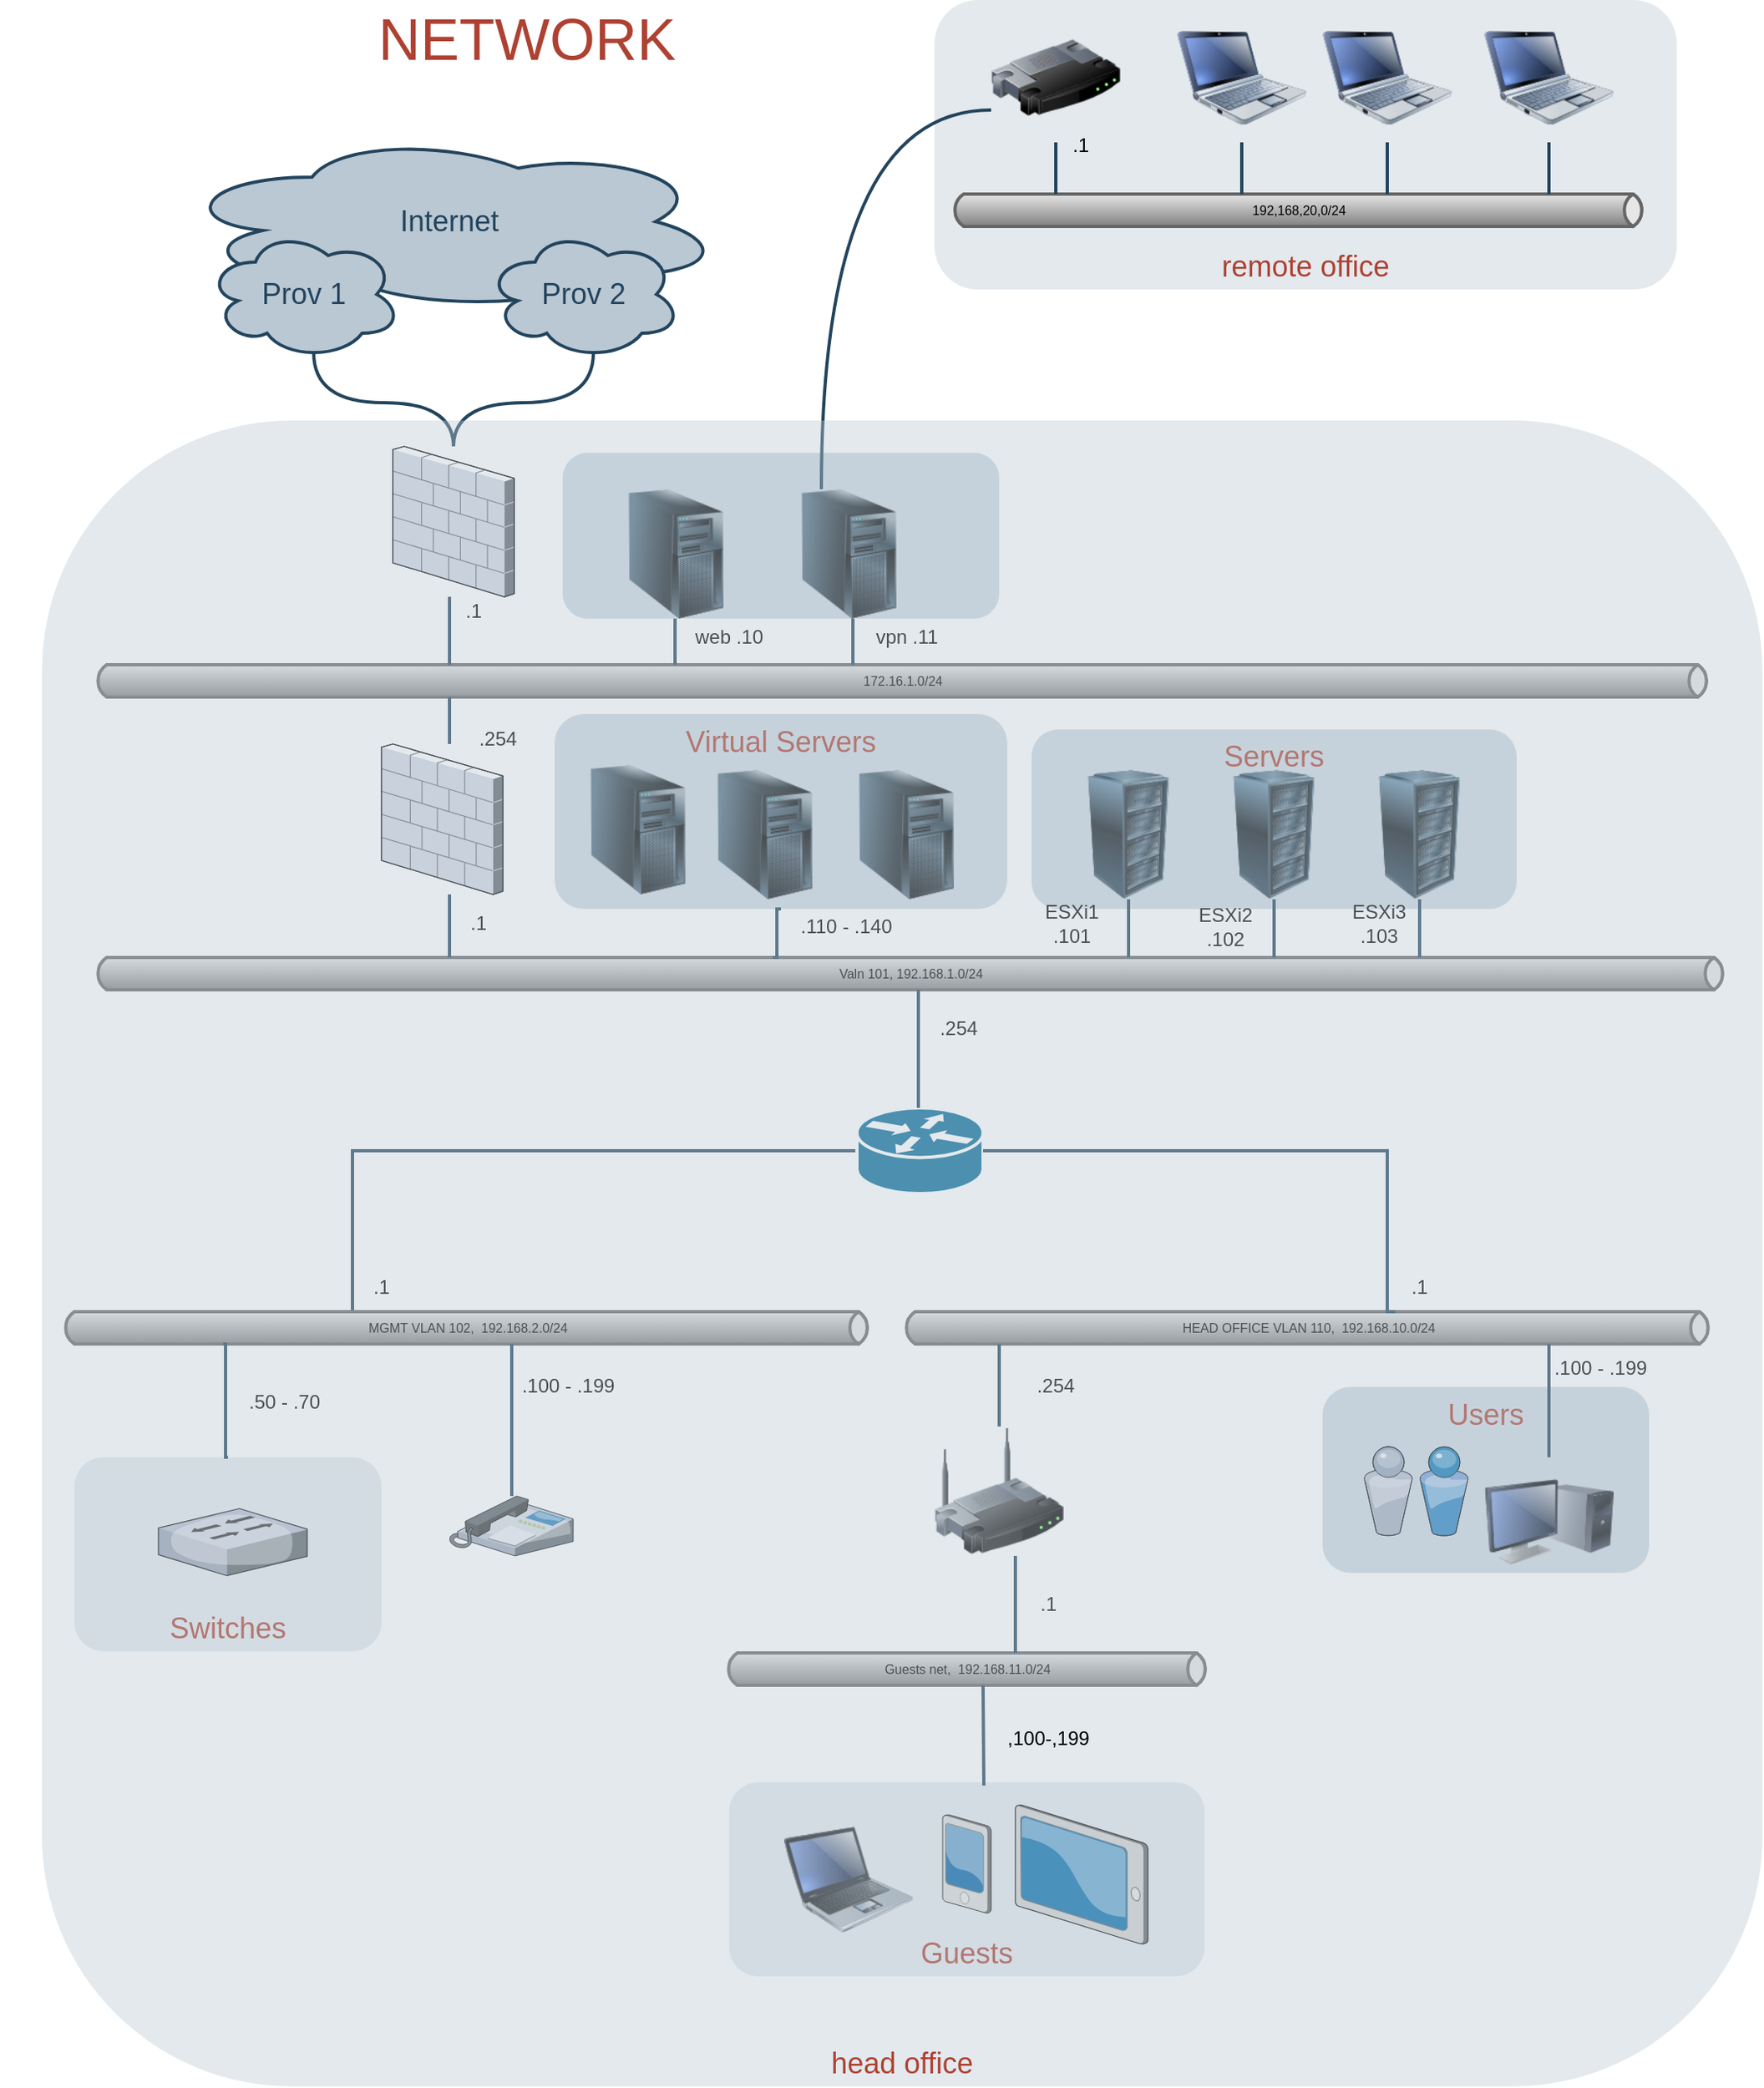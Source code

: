 <mxfile version="20.8.20" type="github">
  <diagram id="a45cf8ec-cd66-6f27-3ac3-be6e809c9e4a" name="Page-1">
    <mxGraphModel dx="2694" dy="1290" grid="1" gridSize="10" guides="1" tooltips="1" connect="1" arrows="1" fold="1" page="1" pageScale="1" pageWidth="827" pageHeight="1169" background="none" math="0" shadow="0">
      <root>
        <mxCell id="0" />
        <mxCell id="1" parent="0" />
        <mxCell id="6" value="&lt;span style=&quot;line-height: 17.182px&quot;&gt;Users&lt;/span&gt;" style="rounded=1;whiteSpace=wrap;html=1;shadow=0;strokeColor=none;fillColor=#BAC8D3;gradientColor=none;fontSize=18;fontColor=#AE4132;verticalAlign=top;fontStyle=0;opacity=70;strokeWidth=3;" parent="1" vertex="1">
          <mxGeometry x="850" y="897.5" width="202" height="115" as="geometry" />
        </mxCell>
        <mxCell id="7" value="" style="rounded=1;whiteSpace=wrap;html=1;shadow=0;strokeColor=none;fillColor=#BAC8D3;gradientColor=none;fontSize=18;fontColor=#AE4132;verticalAlign=top;fontStyle=0;opacity=70;strokeWidth=3;" parent="1" vertex="1">
          <mxGeometry x="380" y="320" width="270" height="102.5" as="geometry" />
        </mxCell>
        <mxCell id="8" value="Virtual Servers" style="rounded=1;whiteSpace=wrap;html=1;shadow=0;strokeColor=none;fillColor=#BAC8D3;gradientColor=none;fontSize=18;fontColor=#AE4132;verticalAlign=top;fontStyle=0;opacity=70;strokeWidth=3;" parent="1" vertex="1">
          <mxGeometry x="375" y="481.5" width="280" height="120.5" as="geometry" />
        </mxCell>
        <mxCell id="9" value="&lt;span style=&quot;line-height: 17.182px&quot;&gt;Servers&lt;/span&gt;" style="rounded=1;whiteSpace=wrap;html=1;shadow=0;strokeColor=none;fillColor=#BAC8D3;gradientColor=none;fontSize=18;fontColor=#AE4132;verticalAlign=top;opacity=70;fontStyle=0;strokeWidth=3;" parent="1" vertex="1">
          <mxGeometry x="670" y="491" width="300" height="111" as="geometry" />
        </mxCell>
        <mxCell id="11" value="remote office" style="rounded=1;whiteSpace=wrap;html=1;shadow=0;strokeColor=none;fillColor=#BAC8D3;gradientColor=none;fontSize=18;fontColor=#AE4132;fontStyle=0;verticalAlign=bottom;opacity=40;strokeWidth=3;" parent="1" vertex="1">
          <mxGeometry x="610" y="40" width="459" height="179" as="geometry" />
        </mxCell>
        <mxCell id="13" value="Guests" style="rounded=1;whiteSpace=wrap;html=1;shadow=0;strokeColor=none;fillColor=#BAC8D3;gradientColor=none;fontSize=18;fontColor=#AE4132;verticalAlign=bottom;fontStyle=0;opacity=40;strokeWidth=3;" parent="1" vertex="1">
          <mxGeometry x="483" y="1142" width="294" height="120" as="geometry" />
        </mxCell>
        <mxCell id="20" value="172.16.1.0/24" style="strokeWidth=2;strokeColor=#666666;dashed=0;align=center;html=1;fontSize=8;shape=mxgraph.eip.messageChannel;shadow=0;fillColor=#FFFFFF;gradientColor=none;fontColor=#000000;fontStyle=0" parent="1" vertex="1">
          <mxGeometry x="90" y="451" width="1000" height="20" as="geometry" />
        </mxCell>
        <mxCell id="21" value="" style="edgeStyle=elbowEdgeStyle;strokeWidth=2;rounded=0;endArrow=none;startArrow=none;startSize=10;endSize=10;dashed=0;html=1;strokeColor=#23445D;fontSize=18;fontColor=#F08705;startFill=0;endFill=0;fontStyle=0;entryX=0;entryY=0;entryDx=220;entryDy=0;entryPerimeter=0;" parent="1" source="LmV-Yt6yOkFwm3t2bKWG-174" target="20" edge="1">
          <mxGeometry relative="1" as="geometry">
            <mxPoint x="310" y="399" as="sourcePoint" />
            <mxPoint x="313" y="462" as="targetPoint" />
          </mxGeometry>
        </mxCell>
        <mxCell id="LmV-Yt6yOkFwm3t2bKWG-214" value="" style="edgeStyle=orthogonalEdgeStyle;rounded=0;orthogonalLoop=1;jettySize=auto;html=1;fontColor=#000000;" parent="1" edge="1">
          <mxGeometry relative="1" as="geometry">
            <mxPoint x="755" y="683" as="targetPoint" />
          </mxGeometry>
        </mxCell>
        <mxCell id="47" value="&lt;font color=&quot;#000000&quot;&gt;Valn 101, 192.168.1.0/24&lt;/font&gt;" style="strokeWidth=2;strokeColor=#666666;dashed=0;align=center;html=1;fontSize=8;shape=mxgraph.eip.messageChannel;shadow=0;fillColor=#FFFFFF;gradientColor=none;fontColor=#F08705;fontStyle=0" parent="1" vertex="1">
          <mxGeometry x="90" y="632" width="1010" height="20" as="geometry" />
        </mxCell>
        <mxCell id="48" value="&lt;font color=&quot;#000000&quot;&gt;HEAD OFFICE VLAN 110,&amp;nbsp; 192.168.10.0/24&lt;/font&gt;" style="strokeWidth=2;strokeColor=#666666;dashed=0;align=center;html=1;fontSize=8;shape=mxgraph.eip.messageChannel;shadow=0;fillColor=#FFFFFF;gradientColor=none;fontColor=#F08705;fontStyle=0" parent="1" vertex="1">
          <mxGeometry x="590" y="851" width="501" height="20" as="geometry" />
        </mxCell>
        <mxCell id="54" value="" style="image;html=1;image=img/lib/clip_art/computers/Monitor_Tower_128x128.png;shadow=0;strokeColor=#000000;fillColor=#FFFFFF;gradientColor=none;fontSize=18;fontColor=#F08705;fontStyle=0" parent="1" vertex="1">
          <mxGeometry x="950" y="941" width="80" height="80" as="geometry" />
        </mxCell>
        <mxCell id="55" value="" style="image;html=1;image=img/lib/clip_art/networking/Wireless_Router_128x128.png;shadow=0;strokeColor=#000000;fillColor=#FFFFFF;gradientColor=none;fontSize=18;fontColor=#F08705;fontStyle=0" parent="1" vertex="1">
          <mxGeometry x="610" y="922" width="80" height="80" as="geometry" />
        </mxCell>
        <mxCell id="71" value="" style="image;html=1;image=img/lib/clip_art/computers/Netbook_128x128.png;shadow=0;strokeColor=#000000;fillColor=#FFFFFF;gradientColor=none;fontSize=18;fontColor=#F08705;fontStyle=0" parent="1" vertex="1">
          <mxGeometry x="760" y="48" width="80" height="80" as="geometry" />
        </mxCell>
        <mxCell id="72" value="" style="image;html=1;image=img/lib/clip_art/computers/Netbook_128x128.png;shadow=0;strokeColor=#000000;fillColor=#FFFFFF;gradientColor=none;fontSize=18;fontColor=#F08705;fontStyle=0" parent="1" vertex="1">
          <mxGeometry x="850" y="48" width="80" height="80" as="geometry" />
        </mxCell>
        <mxCell id="73" value="" style="image;html=1;image=img/lib/clip_art/computers/Netbook_128x128.png;shadow=0;strokeColor=#000000;fillColor=#FFFFFF;gradientColor=none;fontSize=18;fontColor=#F08705;fontStyle=0" parent="1" vertex="1">
          <mxGeometry x="950" y="48" width="80" height="80" as="geometry" />
        </mxCell>
        <mxCell id="74" value="&lt;font color=&quot;#000000&quot;&gt;192,168,20,0/24&lt;/font&gt;" style="strokeWidth=2;strokeColor=#666666;dashed=0;align=center;html=1;fontSize=8;shape=mxgraph.eip.messageChannel;shadow=0;fillColor=#FFFFFF;gradientColor=none;fontColor=#F08705;fontStyle=0" parent="1" vertex="1">
          <mxGeometry x="620" y="160" width="430" height="20" as="geometry" />
        </mxCell>
        <mxCell id="LmV-Yt6yOkFwm3t2bKWG-196" value="" style="edgeStyle=orthogonalEdgeStyle;rounded=0;orthogonalLoop=1;jettySize=auto;html=1;fontColor=#000000;" parent="1" edge="1">
          <mxGeometry relative="1" as="geometry">
            <mxPoint x="418" y="449" as="targetPoint" />
          </mxGeometry>
        </mxCell>
        <mxCell id="104" value="" style="edgeStyle=elbowEdgeStyle;strokeWidth=2;rounded=0;endArrow=none;startArrow=none;startSize=10;endSize=10;dashed=0;html=1;strokeColor=#23445D;fontSize=18;fontColor=#F08705;startFill=0;endFill=0;fontStyle=0" parent="1" source="LmV-Yt6yOkFwm3t2bKWG-207" target="47" edge="1">
          <mxGeometry relative="1" as="geometry">
            <mxPoint x="730" y="591" as="sourcePoint" />
            <mxPoint x="555" y="876" as="targetPoint" />
          </mxGeometry>
        </mxCell>
        <mxCell id="105" value="" style="edgeStyle=elbowEdgeStyle;strokeWidth=2;rounded=0;endArrow=none;startArrow=none;startSize=10;endSize=10;dashed=0;html=1;strokeColor=#23445D;fontSize=18;fontColor=#F08705;startFill=0;endFill=0;fontStyle=0" parent="1" source="LmV-Yt6yOkFwm3t2bKWG-208" target="47" edge="1">
          <mxGeometry relative="1" as="geometry">
            <mxPoint x="820" y="591" as="sourcePoint" />
            <mxPoint x="740" y="631" as="targetPoint" />
          </mxGeometry>
        </mxCell>
        <mxCell id="106" value="" style="edgeStyle=elbowEdgeStyle;strokeWidth=2;rounded=0;endArrow=none;startArrow=none;startSize=10;endSize=10;dashed=0;html=1;strokeColor=#23445D;fontSize=18;fontColor=#F08705;startFill=0;endFill=0;fontStyle=0" parent="1" source="LmV-Yt6yOkFwm3t2bKWG-209" target="47" edge="1">
          <mxGeometry relative="1" as="geometry">
            <mxPoint x="920" y="591" as="sourcePoint" />
            <mxPoint x="750" y="641" as="targetPoint" />
          </mxGeometry>
        </mxCell>
        <mxCell id="111" value="" style="image;html=1;image=img/lib/clip_art/computers/Laptop_128x128.png;shadow=0;strokeColor=#000000;fillColor=#FFFFFF;gradientColor=none;fontSize=18;fontColor=#F08705;fontStyle=0" parent="1" vertex="1">
          <mxGeometry x="517" y="1162" width="80" height="80" as="geometry" />
        </mxCell>
        <mxCell id="116" style="edgeStyle=orthogonalEdgeStyle;rounded=0;html=1;startArrow=none;startFill=0;endArrow=none;endFill=0;fontSize=18;fontColor=#F08705;strokeColor=#23445D;strokeWidth=2;curved=1;fontStyle=0;entryX=0.55;entryY=0.95;entryDx=0;entryDy=0;entryPerimeter=0;" parent="1" source="LmV-Yt6yOkFwm3t2bKWG-174" target="LmV-Yt6yOkFwm3t2bKWG-177" edge="1">
          <mxGeometry relative="1" as="geometry" />
        </mxCell>
        <mxCell id="121" value="" style="edgeStyle=elbowEdgeStyle;strokeWidth=2;rounded=0;endArrow=none;startArrow=none;startSize=10;endSize=10;dashed=0;html=1;strokeColor=#23445D;fontSize=18;fontColor=#F08705;startFill=0;endFill=0;fontStyle=0" parent="1" source="48" target="54" edge="1">
          <mxGeometry relative="1" as="geometry">
            <mxPoint x="421.476" y="881" as="sourcePoint" />
            <mxPoint x="421.476" y="946.476" as="targetPoint" />
          </mxGeometry>
        </mxCell>
        <mxCell id="131" value="" style="image;html=1;image=img/lib/clip_art/networking/Router_128x128.png;shadow=0;strokeColor=#000000;fillColor=#FFFFFF;gradientColor=none;fontSize=18;fontColor=#F08705;fontStyle=0" parent="1" vertex="1">
          <mxGeometry x="645" y="48" width="80" height="80" as="geometry" />
        </mxCell>
        <mxCell id="138" value="" style="edgeStyle=elbowEdgeStyle;strokeWidth=2;rounded=0;endArrow=none;startArrow=none;startSize=10;endSize=10;dashed=0;html=1;strokeColor=#23445D;fontSize=18;fontColor=#F08705;startFill=0;endFill=0;fontStyle=0" parent="1" source="71" target="74" edge="1">
          <mxGeometry relative="1" as="geometry">
            <mxPoint x="699.587" y="-16.033" as="sourcePoint" />
            <mxPoint x="699.587" y="27.769" as="targetPoint" />
          </mxGeometry>
        </mxCell>
        <mxCell id="139" value="" style="edgeStyle=elbowEdgeStyle;strokeWidth=2;rounded=0;endArrow=none;startArrow=none;startSize=10;endSize=10;dashed=0;html=1;strokeColor=#23445D;fontSize=18;fontColor=#F08705;startFill=0;endFill=0;fontStyle=0" parent="1" source="72" target="74" edge="1">
          <mxGeometry relative="1" as="geometry">
            <mxPoint x="709.587" y="-6.033" as="sourcePoint" />
            <mxPoint x="709.587" y="37.769" as="targetPoint" />
          </mxGeometry>
        </mxCell>
        <mxCell id="140" value="" style="edgeStyle=elbowEdgeStyle;strokeWidth=2;rounded=0;endArrow=none;startArrow=none;startSize=10;endSize=10;dashed=0;html=1;strokeColor=#23445D;fontSize=18;fontColor=#F08705;startFill=0;endFill=0;fontStyle=0" parent="1" source="73" target="74" edge="1">
          <mxGeometry relative="1" as="geometry">
            <mxPoint x="719.587" y="3.967" as="sourcePoint" />
            <mxPoint x="719.587" y="47.769" as="targetPoint" />
          </mxGeometry>
        </mxCell>
        <mxCell id="141" value="" style="edgeStyle=elbowEdgeStyle;strokeWidth=2;rounded=0;endArrow=none;startArrow=none;startSize=10;endSize=10;dashed=0;html=1;strokeColor=#23445D;fontSize=18;fontColor=#F08705;startFill=0;endFill=0;fontStyle=0" parent="1" source="131" target="74" edge="1">
          <mxGeometry relative="1" as="geometry">
            <mxPoint x="729.587" y="13.967" as="sourcePoint" />
            <mxPoint x="729.587" y="57.769" as="targetPoint" />
          </mxGeometry>
        </mxCell>
        <mxCell id="153" value="" style="edgeStyle=elbowEdgeStyle;strokeWidth=2;rounded=0;endArrow=none;startArrow=none;startSize=10;endSize=10;dashed=0;html=1;strokeColor=#23445D;fontSize=18;fontColor=#F08705;startFill=0;endFill=0;fontStyle=0;exitX=0;exitY=0.5;exitDx=0;exitDy=0;exitPerimeter=0;entryX=0;entryY=0;entryDx=180;entryDy=0;entryPerimeter=0;" parent="1" source="LmV-Yt6yOkFwm3t2bKWG-206" target="LmV-Yt6yOkFwm3t2bKWG-227" edge="1">
          <mxGeometry relative="1" as="geometry">
            <mxPoint x="160" y="812" as="sourcePoint" />
            <mxPoint x="260.488" y="825.878" as="targetPoint" />
            <Array as="points">
              <mxPoint x="250" y="812" />
            </Array>
          </mxGeometry>
        </mxCell>
        <mxCell id="168" value="NETWORK" style="text;html=1;strokeColor=none;fillColor=none;align=center;verticalAlign=middle;whiteSpace=wrap;overflow=hidden;shadow=0;fontSize=36;fontColor=#AE4132;fontStyle=0" parent="1" vertex="1">
          <mxGeometry x="40" y="40" width="636" height="45" as="geometry" />
        </mxCell>
        <mxCell id="171" style="edgeStyle=orthogonalEdgeStyle;rounded=0;jumpStyle=none;html=1;exitX=0;exitY=0.5;entryX=0;entryY=0.5;shadow=0;labelBackgroundColor=none;startArrow=none;startFill=0;endArrow=classic;endFill=1;endSize=6;jettySize=auto;orthogonalLoop=1;strokeColor=#23445D;strokeWidth=2;fillColor=#F08705;fontFamily=Helvetica;fontSize=14;fontColor=#F08705;align=left;fontStyle=0" parent="1" source="168" target="168" edge="1">
          <mxGeometry relative="1" as="geometry" />
        </mxCell>
        <mxCell id="172" style="edgeStyle=orthogonalEdgeStyle;rounded=0;jumpStyle=none;html=1;exitX=0.75;exitY=0;entryX=0.75;entryY=0;shadow=0;labelBackgroundColor=none;startArrow=none;startFill=0;endArrow=classic;endFill=1;endSize=6;jettySize=auto;orthogonalLoop=1;strokeColor=#23445D;strokeWidth=2;fillColor=#F08705;fontFamily=Helvetica;fontSize=14;fontColor=#FFFFFF;align=left;fontStyle=0" parent="1" edge="1">
          <mxGeometry relative="1" as="geometry">
            <mxPoint x="590" y="257" as="sourcePoint" />
            <mxPoint x="590" y="257" as="targetPoint" />
          </mxGeometry>
        </mxCell>
        <mxCell id="LmV-Yt6yOkFwm3t2bKWG-174" value="" style="verticalLabelPosition=bottom;sketch=0;aspect=fixed;html=1;verticalAlign=top;strokeColor=none;align=center;outlineConnect=0;shape=mxgraph.citrix.firewall;fontColor=#000000;" parent="1" vertex="1">
          <mxGeometry x="275" y="316" width="75" height="93" as="geometry" />
        </mxCell>
        <mxCell id="LmV-Yt6yOkFwm3t2bKWG-175" value="Internet" style="ellipse;shape=cloud;whiteSpace=wrap;html=1;shadow=0;strokeColor=#23445D;fillColor=#BAC8D3;gradientColor=none;fontSize=18;fontColor=#23445D;gradientDirection=north;fontStyle=0;strokeWidth=2;" parent="1" vertex="1">
          <mxGeometry x="140" y="122" width="340" height="110" as="geometry" />
        </mxCell>
        <mxCell id="LmV-Yt6yOkFwm3t2bKWG-177" value="Prov 1" style="ellipse;shape=cloud;whiteSpace=wrap;html=1;shadow=0;strokeColor=#23445D;fillColor=#BAC8D3;gradientColor=none;fontSize=18;fontColor=#23445D;fontStyle=0;gradientDirection=north;strokeWidth=2;" parent="1" vertex="1">
          <mxGeometry x="160" y="182" width="120" height="80" as="geometry" />
        </mxCell>
        <mxCell id="LmV-Yt6yOkFwm3t2bKWG-178" value="Prov 2" style="ellipse;shape=cloud;whiteSpace=wrap;html=1;shadow=0;strokeColor=#23445D;fillColor=#BAC8D3;gradientColor=none;fontSize=18;fontColor=#23445D;fontStyle=0;gradientDirection=north;strokeWidth=2;" parent="1" vertex="1">
          <mxGeometry x="333" y="182" width="120" height="80" as="geometry" />
        </mxCell>
        <mxCell id="LmV-Yt6yOkFwm3t2bKWG-180" style="edgeStyle=orthogonalEdgeStyle;rounded=0;html=1;startArrow=none;startFill=0;endArrow=none;endFill=0;fontSize=18;fontColor=#F08705;strokeColor=#23445D;strokeWidth=2;curved=1;fontStyle=0;entryX=0.55;entryY=0.95;entryDx=0;entryDy=0;entryPerimeter=0;" parent="1" source="LmV-Yt6yOkFwm3t2bKWG-174" target="LmV-Yt6yOkFwm3t2bKWG-178" edge="1">
          <mxGeometry relative="1" as="geometry">
            <mxPoint x="323" y="326" as="sourcePoint" />
            <mxPoint x="236" y="268" as="targetPoint" />
          </mxGeometry>
        </mxCell>
        <mxCell id="LmV-Yt6yOkFwm3t2bKWG-185" value="" style="edgeStyle=elbowEdgeStyle;strokeWidth=2;rounded=0;endArrow=none;startArrow=none;startSize=10;endSize=10;dashed=0;html=1;strokeColor=#23445D;fontSize=18;fontColor=#F08705;startFill=0;endFill=0;fontStyle=0" parent="1" source="LmV-Yt6yOkFwm3t2bKWG-193" edge="1">
          <mxGeometry relative="1" as="geometry">
            <mxPoint x="449.5" y="399" as="sourcePoint" />
            <mxPoint x="449.5" y="451" as="targetPoint" />
          </mxGeometry>
        </mxCell>
        <mxCell id="LmV-Yt6yOkFwm3t2bKWG-186" value="" style="edgeStyle=elbowEdgeStyle;strokeWidth=2;rounded=0;endArrow=none;startArrow=none;startSize=10;endSize=10;dashed=0;html=1;strokeColor=#23445D;fontSize=18;fontColor=#F08705;startFill=0;endFill=0;fontStyle=0" parent="1" source="LmV-Yt6yOkFwm3t2bKWG-194" edge="1">
          <mxGeometry relative="1" as="geometry">
            <mxPoint x="559.5" y="399" as="sourcePoint" />
            <mxPoint x="559.5" y="451" as="targetPoint" />
          </mxGeometry>
        </mxCell>
        <mxCell id="LmV-Yt6yOkFwm3t2bKWG-189" value=".1" style="text;html=1;strokeColor=none;fillColor=none;align=center;verticalAlign=middle;whiteSpace=wrap;rounded=0;fontColor=#000000;" parent="1" vertex="1">
          <mxGeometry x="294.5" y="402.5" width="60" height="30" as="geometry" />
        </mxCell>
        <mxCell id="LmV-Yt6yOkFwm3t2bKWG-190" value="web .10" style="text;html=1;strokeColor=none;fillColor=none;align=center;verticalAlign=middle;whiteSpace=wrap;rounded=0;fontColor=#000000;" parent="1" vertex="1">
          <mxGeometry x="453" y="419" width="60" height="30" as="geometry" />
        </mxCell>
        <mxCell id="LmV-Yt6yOkFwm3t2bKWG-191" value="vpn .11" style="text;html=1;strokeColor=none;fillColor=none;align=center;verticalAlign=middle;whiteSpace=wrap;rounded=0;fontColor=#000000;" parent="1" vertex="1">
          <mxGeometry x="562.5" y="419" width="60" height="30" as="geometry" />
        </mxCell>
        <mxCell id="LmV-Yt6yOkFwm3t2bKWG-193" value="" style="image;html=1;image=img/lib/clip_art/computers/Server_Tower_128x128.png;shadow=0;strokeColor=#000000;fillColor=#FFFFFF;gradientColor=none;fontSize=18;fontColor=#F08705;fontStyle=0" parent="1" vertex="1">
          <mxGeometry x="410" y="342.5" width="80" height="80" as="geometry" />
        </mxCell>
        <mxCell id="LmV-Yt6yOkFwm3t2bKWG-194" value="" style="image;html=1;image=img/lib/clip_art/computers/Server_Tower_128x128.png;shadow=0;strokeColor=#000000;fillColor=#FFFFFF;gradientColor=none;fontSize=18;fontColor=#F08705;fontStyle=0" parent="1" vertex="1">
          <mxGeometry x="517" y="342.5" width="80" height="80" as="geometry" />
        </mxCell>
        <mxCell id="LmV-Yt6yOkFwm3t2bKWG-197" value="" style="verticalLabelPosition=bottom;sketch=0;aspect=fixed;html=1;verticalAlign=top;strokeColor=none;align=center;outlineConnect=0;shape=mxgraph.citrix.firewall;fontColor=#000000;" parent="1" vertex="1">
          <mxGeometry x="268" y="500" width="75" height="93" as="geometry" />
        </mxCell>
        <mxCell id="LmV-Yt6yOkFwm3t2bKWG-198" value="" style="edgeStyle=elbowEdgeStyle;strokeWidth=2;rounded=0;endArrow=none;startArrow=none;startSize=10;endSize=10;dashed=0;html=1;strokeColor=#23445D;fontSize=18;fontColor=#F08705;startFill=0;endFill=0;fontStyle=0;exitX=0;exitY=1;exitDx=220;exitDy=0;exitPerimeter=0;" parent="1" source="20" target="LmV-Yt6yOkFwm3t2bKWG-197" edge="1">
          <mxGeometry relative="1" as="geometry">
            <mxPoint x="307" y="470" as="sourcePoint" />
            <mxPoint x="307" y="522" as="targetPoint" />
          </mxGeometry>
        </mxCell>
        <mxCell id="LmV-Yt6yOkFwm3t2bKWG-199" value=".254" style="text;html=1;strokeColor=none;fillColor=none;align=center;verticalAlign=middle;whiteSpace=wrap;rounded=0;fontColor=#000000;" parent="1" vertex="1">
          <mxGeometry x="310" y="481.5" width="60" height="30" as="geometry" />
        </mxCell>
        <mxCell id="LmV-Yt6yOkFwm3t2bKWG-203" value="ESXi1 .101" style="text;html=1;strokeColor=none;fillColor=none;align=center;verticalAlign=middle;whiteSpace=wrap;rounded=0;fontColor=#000000;" parent="1" vertex="1">
          <mxGeometry x="665" y="596" width="60" height="30" as="geometry" />
        </mxCell>
        <mxCell id="LmV-Yt6yOkFwm3t2bKWG-204" value="ESXi2 .102" style="text;html=1;strokeColor=none;fillColor=none;align=center;verticalAlign=middle;whiteSpace=wrap;rounded=0;fontColor=#000000;" parent="1" vertex="1">
          <mxGeometry x="760" y="597.5" width="60" height="30" as="geometry" />
        </mxCell>
        <mxCell id="LmV-Yt6yOkFwm3t2bKWG-205" value="ESXi3 .103" style="text;html=1;strokeColor=none;fillColor=none;align=center;verticalAlign=middle;whiteSpace=wrap;rounded=0;fontColor=#000000;" parent="1" vertex="1">
          <mxGeometry x="855" y="596" width="60" height="30" as="geometry" />
        </mxCell>
        <mxCell id="LmV-Yt6yOkFwm3t2bKWG-206" value="" style="shape=mxgraph.cisco.routers.router;sketch=0;html=1;pointerEvents=1;dashed=0;fillColor=#036897;strokeColor=#ffffff;strokeWidth=2;verticalLabelPosition=bottom;verticalAlign=top;align=center;outlineConnect=0;fontColor=#000000;" parent="1" vertex="1">
          <mxGeometry x="562" y="725" width="78" height="53" as="geometry" />
        </mxCell>
        <mxCell id="LmV-Yt6yOkFwm3t2bKWG-207" value="" style="image;html=1;image=img/lib/clip_art/computers/Server_Rack_128x128.png;shadow=0;strokeColor=#000000;fillColor=#FFFFFF;gradientColor=none;fontSize=18;fontColor=#F08705;fontStyle=0" parent="1" vertex="1">
          <mxGeometry x="690" y="516" width="80" height="80" as="geometry" />
        </mxCell>
        <mxCell id="LmV-Yt6yOkFwm3t2bKWG-208" value="" style="image;html=1;image=img/lib/clip_art/computers/Server_Rack_128x128.png;shadow=0;strokeColor=#000000;fillColor=#FFFFFF;gradientColor=none;fontSize=18;fontColor=#F08705;fontStyle=0" parent="1" vertex="1">
          <mxGeometry x="780" y="516" width="80" height="80" as="geometry" />
        </mxCell>
        <mxCell id="LmV-Yt6yOkFwm3t2bKWG-209" value="" style="image;html=1;image=img/lib/clip_art/computers/Server_Rack_128x128.png;shadow=0;strokeColor=#000000;fillColor=#FFFFFF;gradientColor=none;fontSize=18;fontColor=#F08705;fontStyle=0" parent="1" vertex="1">
          <mxGeometry x="870" y="516" width="80" height="80" as="geometry" />
        </mxCell>
        <mxCell id="LmV-Yt6yOkFwm3t2bKWG-210" value="" style="image;html=1;image=img/lib/clip_art/computers/Server_Tower_128x128.png;shadow=0;strokeColor=#000000;fillColor=#FFFFFF;gradientColor=none;fontSize=18;fontColor=#F08705;fontStyle=0" parent="1" vertex="1">
          <mxGeometry x="386.5" y="513" width="80" height="80" as="geometry" />
        </mxCell>
        <mxCell id="LmV-Yt6yOkFwm3t2bKWG-211" value="" style="image;html=1;image=img/lib/clip_art/computers/Server_Tower_128x128.png;shadow=0;strokeColor=#000000;fillColor=#FFFFFF;gradientColor=none;fontSize=18;fontColor=#F08705;fontStyle=0" parent="1" vertex="1">
          <mxGeometry x="465" y="516" width="80" height="80" as="geometry" />
        </mxCell>
        <mxCell id="LmV-Yt6yOkFwm3t2bKWG-212" value="" style="image;html=1;image=img/lib/clip_art/computers/Server_Tower_128x128.png;shadow=0;strokeColor=#000000;fillColor=#FFFFFF;gradientColor=none;fontSize=18;fontColor=#F08705;fontStyle=0" parent="1" vertex="1">
          <mxGeometry x="552.5" y="516" width="80" height="80" as="geometry" />
        </mxCell>
        <mxCell id="LmV-Yt6yOkFwm3t2bKWG-215" value="" style="edgeStyle=elbowEdgeStyle;strokeWidth=2;rounded=0;endArrow=none;startArrow=none;startSize=10;endSize=10;dashed=0;html=1;strokeColor=#23445D;fontSize=18;fontColor=#F08705;startFill=0;endFill=0;fontStyle=0;exitX=0;exitY=0;exitDx=220;exitDy=0;exitPerimeter=0;" parent="1" source="47" target="LmV-Yt6yOkFwm3t2bKWG-197" edge="1">
          <mxGeometry relative="1" as="geometry">
            <mxPoint x="453" y="661" as="sourcePoint" />
            <mxPoint x="302" y="592" as="targetPoint" />
          </mxGeometry>
        </mxCell>
        <mxCell id="LmV-Yt6yOkFwm3t2bKWG-216" value=".1" style="text;html=1;strokeColor=none;fillColor=none;align=center;verticalAlign=middle;whiteSpace=wrap;rounded=0;fontColor=#000000;" parent="1" vertex="1">
          <mxGeometry x="298" y="596" width="60" height="30" as="geometry" />
        </mxCell>
        <mxCell id="LmV-Yt6yOkFwm3t2bKWG-218" value="" style="edgeStyle=elbowEdgeStyle;strokeWidth=2;rounded=0;endArrow=none;startArrow=none;startSize=10;endSize=10;dashed=0;html=1;strokeColor=#23445D;fontSize=18;fontColor=#F08705;startFill=0;endFill=0;fontStyle=0;entryX=0;entryY=1;entryDx=510;entryDy=0;entryPerimeter=0;" parent="1" source="LmV-Yt6yOkFwm3t2bKWG-206" target="47" edge="1">
          <mxGeometry relative="1" as="geometry">
            <mxPoint x="1051" y="861" as="sourcePoint" />
            <mxPoint x="1051" y="831" as="targetPoint" />
          </mxGeometry>
        </mxCell>
        <mxCell id="LmV-Yt6yOkFwm3t2bKWG-219" value="" style="edgeStyle=elbowEdgeStyle;strokeWidth=2;rounded=0;endArrow=none;startArrow=none;startSize=10;endSize=10;dashed=0;html=1;strokeColor=#23445D;fontSize=18;fontColor=#F08705;startFill=0;endFill=0;fontStyle=0;exitX=0.25;exitY=1;exitDx=0;exitDy=0;" parent="1" source="LmV-Yt6yOkFwm3t2bKWG-221" target="LmV-Yt6yOkFwm3t2bKWG-206" edge="1">
          <mxGeometry relative="1" as="geometry">
            <mxPoint x="600.5" y="821" as="sourcePoint" />
            <mxPoint x="710" y="782" as="targetPoint" />
            <Array as="points">
              <mxPoint x="890" y="851" />
            </Array>
          </mxGeometry>
        </mxCell>
        <mxCell id="LmV-Yt6yOkFwm3t2bKWG-220" value=".254" style="text;html=1;strokeColor=none;fillColor=none;align=center;verticalAlign=middle;whiteSpace=wrap;rounded=0;fontColor=#000000;" parent="1" vertex="1">
          <mxGeometry x="595" y="661" width="60" height="30" as="geometry" />
        </mxCell>
        <mxCell id="LmV-Yt6yOkFwm3t2bKWG-221" value=".1" style="text;html=1;strokeColor=none;fillColor=none;align=center;verticalAlign=middle;whiteSpace=wrap;rounded=0;fontColor=#000000;" parent="1" vertex="1">
          <mxGeometry x="880" y="821" width="60" height="30" as="geometry" />
        </mxCell>
        <mxCell id="LmV-Yt6yOkFwm3t2bKWG-226" value=".1" style="text;html=1;strokeColor=none;fillColor=none;align=center;verticalAlign=middle;whiteSpace=wrap;rounded=0;fontColor=#000000;" parent="1" vertex="1">
          <mxGeometry x="238" y="821" width="60" height="30" as="geometry" />
        </mxCell>
        <mxCell id="LmV-Yt6yOkFwm3t2bKWG-227" value="&lt;font color=&quot;#000000&quot;&gt;MGMT VLAN 102,&amp;nbsp; 192.168.2.0/24&lt;/font&gt;" style="strokeWidth=2;strokeColor=#666666;dashed=0;align=center;html=1;fontSize=8;shape=mxgraph.eip.messageChannel;shadow=0;fillColor=#FFFFFF;gradientColor=none;fontColor=#F08705;fontStyle=0" parent="1" vertex="1">
          <mxGeometry x="70" y="851" width="501" height="20" as="geometry" />
        </mxCell>
        <mxCell id="LmV-Yt6yOkFwm3t2bKWG-232" value="" style="edgeStyle=elbowEdgeStyle;strokeWidth=2;rounded=0;endArrow=none;startArrow=none;startSize=10;endSize=10;dashed=0;html=1;strokeColor=#23445D;fontSize=18;fontColor=#F08705;startFill=0;endFill=0;fontStyle=0;exitX=0;exitY=1;exitDx=60;exitDy=0;exitPerimeter=0;" parent="1" source="48" target="55" edge="1">
          <mxGeometry relative="1" as="geometry">
            <mxPoint x="664" y="881" as="sourcePoint" />
            <mxPoint x="664" y="951" as="targetPoint" />
          </mxGeometry>
        </mxCell>
        <mxCell id="LmV-Yt6yOkFwm3t2bKWG-233" value=".100 - .199" style="text;html=1;strokeColor=none;fillColor=none;align=center;verticalAlign=middle;whiteSpace=wrap;rounded=0;fontColor=#000000;" parent="1" vertex="1">
          <mxGeometry x="992" y="871" width="60" height="30" as="geometry" />
        </mxCell>
        <mxCell id="LmV-Yt6yOkFwm3t2bKWG-234" value=".254" style="text;html=1;strokeColor=none;fillColor=none;align=center;verticalAlign=middle;whiteSpace=wrap;rounded=0;fontColor=#000000;" parent="1" vertex="1">
          <mxGeometry x="655" y="882" width="60" height="30" as="geometry" />
        </mxCell>
        <mxCell id="LmV-Yt6yOkFwm3t2bKWG-238" value="Switches" style="rounded=1;whiteSpace=wrap;html=1;shadow=0;strokeColor=none;fillColor=#BAC8D3;gradientColor=none;fontSize=18;fontColor=#AE4132;verticalAlign=bottom;fontStyle=0;opacity=40;strokeWidth=3;" parent="1" vertex="1">
          <mxGeometry x="78" y="941" width="190" height="120" as="geometry" />
        </mxCell>
        <mxCell id="LmV-Yt6yOkFwm3t2bKWG-239" value="" style="edgeStyle=elbowEdgeStyle;strokeWidth=2;rounded=0;endArrow=none;startArrow=none;startSize=10;endSize=10;dashed=0;html=1;strokeColor=#23445D;fontSize=18;fontColor=#F08705;startFill=0;endFill=0;fontStyle=0;entryX=0.5;entryY=0;entryDx=0;entryDy=0;exitX=0;exitY=1;exitDx=100;exitDy=0;exitPerimeter=0;" parent="1" source="LmV-Yt6yOkFwm3t2bKWG-227" target="LmV-Yt6yOkFwm3t2bKWG-238" edge="1">
          <mxGeometry relative="1" as="geometry">
            <mxPoint x="180" y="882" as="sourcePoint" />
            <mxPoint x="160" y="933" as="targetPoint" />
          </mxGeometry>
        </mxCell>
        <mxCell id="LmV-Yt6yOkFwm3t2bKWG-240" value=".50 - .70" style="text;html=1;strokeColor=none;fillColor=none;align=center;verticalAlign=middle;whiteSpace=wrap;rounded=0;fontColor=#000000;" parent="1" vertex="1">
          <mxGeometry x="178" y="892" width="60" height="30" as="geometry" />
        </mxCell>
        <mxCell id="LmV-Yt6yOkFwm3t2bKWG-241" value="&lt;font color=&quot;#000000&quot;&gt;Guests net,&amp;nbsp; 192.168.11.0/24&lt;/font&gt;" style="strokeWidth=2;strokeColor=#666666;dashed=0;align=center;html=1;fontSize=8;shape=mxgraph.eip.messageChannel;shadow=0;fillColor=#FFFFFF;gradientColor=none;fontColor=#F08705;fontStyle=0" parent="1" vertex="1">
          <mxGeometry x="480" y="1062" width="300" height="20" as="geometry" />
        </mxCell>
        <mxCell id="LmV-Yt6yOkFwm3t2bKWG-242" value="" style="edgeStyle=elbowEdgeStyle;strokeWidth=2;rounded=0;endArrow=none;startArrow=none;startSize=10;endSize=10;dashed=0;html=1;strokeColor=#23445D;fontSize=18;fontColor=#F08705;startFill=0;endFill=0;fontStyle=0;entryX=0;entryY=0;entryDx=180;entryDy=0;entryPerimeter=0;" parent="1" source="55" target="LmV-Yt6yOkFwm3t2bKWG-241" edge="1">
          <mxGeometry relative="1" as="geometry">
            <mxPoint x="504.5" y="1002" as="sourcePoint" />
            <mxPoint x="620" y="1064" as="targetPoint" />
            <Array as="points">
              <mxPoint x="660" y="1032" />
            </Array>
          </mxGeometry>
        </mxCell>
        <mxCell id="LmV-Yt6yOkFwm3t2bKWG-243" value="" style="edgeStyle=elbowEdgeStyle;strokeWidth=2;rounded=0;endArrow=none;startArrow=none;startSize=10;endSize=10;dashed=0;html=1;strokeColor=#23445D;fontSize=18;fontColor=#F08705;startFill=0;endFill=0;fontStyle=0" parent="1" edge="1">
          <mxGeometry relative="1" as="geometry">
            <mxPoint x="640" y="1082" as="sourcePoint" />
            <mxPoint x="640.5" y="1144" as="targetPoint" />
          </mxGeometry>
        </mxCell>
        <mxCell id="LmV-Yt6yOkFwm3t2bKWG-245" value=".1" style="text;html=1;align=center;verticalAlign=middle;resizable=0;points=[];autosize=1;strokeColor=none;fillColor=none;fontColor=#000000;" parent="1" vertex="1">
          <mxGeometry x="665" y="1017" width="30" height="30" as="geometry" />
        </mxCell>
        <mxCell id="LmV-Yt6yOkFwm3t2bKWG-247" value="" style="verticalLabelPosition=bottom;sketch=0;aspect=fixed;html=1;verticalAlign=top;strokeColor=none;align=center;outlineConnect=0;shape=mxgraph.citrix.tablet_2;fontColor=#000000;" parent="1" vertex="1">
          <mxGeometry x="660" y="1156" width="82" height="86" as="geometry" />
        </mxCell>
        <mxCell id="LmV-Yt6yOkFwm3t2bKWG-248" value="" style="verticalLabelPosition=bottom;sketch=0;aspect=fixed;html=1;verticalAlign=top;strokeColor=none;align=center;outlineConnect=0;shape=mxgraph.citrix.switch;fontColor=#000000;" parent="1" vertex="1">
          <mxGeometry x="130" y="972.75" width="92" height="41.5" as="geometry" />
        </mxCell>
        <mxCell id="LmV-Yt6yOkFwm3t2bKWG-249" value="" style="verticalLabelPosition=bottom;sketch=0;aspect=fixed;html=1;verticalAlign=top;strokeColor=none;align=center;outlineConnect=0;shape=mxgraph.citrix.users;fontColor=#000000;" parent="1" vertex="1">
          <mxGeometry x="875.5" y="934.5" width="64.5" height="55" as="geometry" />
        </mxCell>
        <mxCell id="LmV-Yt6yOkFwm3t2bKWG-250" value="" style="verticalLabelPosition=bottom;sketch=0;aspect=fixed;html=1;verticalAlign=top;strokeColor=none;align=center;outlineConnect=0;shape=mxgraph.citrix.ip_phone;fontColor=#000000;" parent="1" vertex="1">
          <mxGeometry x="310" y="965" width="76.5" height="37" as="geometry" />
        </mxCell>
        <mxCell id="LmV-Yt6yOkFwm3t2bKWG-251" value="" style="edgeStyle=elbowEdgeStyle;strokeWidth=2;rounded=0;endArrow=none;startArrow=none;startSize=10;endSize=10;dashed=0;html=1;strokeColor=#23445D;fontSize=18;fontColor=#F08705;startFill=0;endFill=0;fontStyle=0;" parent="1" source="LmV-Yt6yOkFwm3t2bKWG-227" target="LmV-Yt6yOkFwm3t2bKWG-250" edge="1">
          <mxGeometry relative="1" as="geometry">
            <mxPoint x="346.75" y="872" as="sourcePoint" />
            <mxPoint x="349.75" y="942" as="targetPoint" />
          </mxGeometry>
        </mxCell>
        <mxCell id="LmV-Yt6yOkFwm3t2bKWG-252" value=".100 - .199" style="text;html=1;align=center;verticalAlign=middle;resizable=0;points=[];autosize=1;strokeColor=none;fillColor=none;fontColor=#000000;" parent="1" vertex="1">
          <mxGeometry x="343" y="882" width="80" height="30" as="geometry" />
        </mxCell>
        <mxCell id="LmV-Yt6yOkFwm3t2bKWG-253" value="" style="verticalLabelPosition=bottom;sketch=0;aspect=fixed;html=1;verticalAlign=top;strokeColor=none;align=center;outlineConnect=0;shape=mxgraph.citrix.pda;fontColor=#000000;" parent="1" vertex="1">
          <mxGeometry x="615" y="1162" width="30" height="61" as="geometry" />
        </mxCell>
        <mxCell id="LmV-Yt6yOkFwm3t2bKWG-254" value="" style="edgeStyle=elbowEdgeStyle;strokeWidth=2;rounded=0;endArrow=none;startArrow=none;startSize=10;endSize=10;dashed=0;html=1;strokeColor=#23445D;fontSize=18;fontColor=#F08705;startFill=0;endFill=0;fontStyle=0;entryX=0.5;entryY=1;entryDx=0;entryDy=0;exitX=0;exitY=0;exitDx=420;exitDy=0;exitPerimeter=0;" parent="1" source="47" target="8" edge="1">
          <mxGeometry relative="1" as="geometry">
            <mxPoint x="610" y="735" as="sourcePoint" />
            <mxPoint x="610" y="662" as="targetPoint" />
          </mxGeometry>
        </mxCell>
        <mxCell id="LmV-Yt6yOkFwm3t2bKWG-255" value=".110 - .140" style="text;html=1;align=center;verticalAlign=middle;resizable=0;points=[];autosize=1;strokeColor=none;fillColor=none;fontColor=#000000;" parent="1" vertex="1">
          <mxGeometry x="515" y="597.5" width="80" height="30" as="geometry" />
        </mxCell>
        <mxCell id="LmV-Yt6yOkFwm3t2bKWG-256" style="edgeStyle=orthogonalEdgeStyle;rounded=0;html=1;startArrow=none;startFill=0;endArrow=none;endFill=0;fontSize=18;fontColor=#F08705;strokeColor=#23445D;strokeWidth=2;curved=1;fontStyle=0;entryX=0;entryY=0.75;entryDx=0;entryDy=0;" parent="1" source="LmV-Yt6yOkFwm3t2bKWG-194" target="131" edge="1">
          <mxGeometry relative="1" as="geometry">
            <mxPoint x="323" y="326" as="sourcePoint" />
            <mxPoint x="409" y="268" as="targetPoint" />
            <Array as="points">
              <mxPoint x="540" y="108" />
            </Array>
          </mxGeometry>
        </mxCell>
        <mxCell id="LmV-Yt6yOkFwm3t2bKWG-257" value=".1" style="text;html=1;align=center;verticalAlign=middle;resizable=0;points=[];autosize=1;strokeColor=none;fillColor=none;fontColor=#000000;" parent="1" vertex="1">
          <mxGeometry x="685" y="114.5" width="30" height="30" as="geometry" />
        </mxCell>
        <mxCell id="LmV-Yt6yOkFwm3t2bKWG-258" value="head office" style="rounded=1;whiteSpace=wrap;html=1;shadow=0;strokeColor=none;fillColor=#BAC8D3;gradientColor=none;fontSize=18;fontColor=#AE4132;fontStyle=0;verticalAlign=bottom;opacity=40;strokeWidth=3;" parent="1" vertex="1">
          <mxGeometry x="58" y="300" width="1064" height="1030" as="geometry" />
        </mxCell>
        <mxCell id="mcdUsazvHDeiwoimvByn-172" value=",100-,199" style="text;html=1;align=center;verticalAlign=middle;resizable=0;points=[];autosize=1;strokeColor=none;fillColor=none;" vertex="1" parent="1">
          <mxGeometry x="645" y="1100" width="70" height="30" as="geometry" />
        </mxCell>
      </root>
    </mxGraphModel>
  </diagram>
</mxfile>
